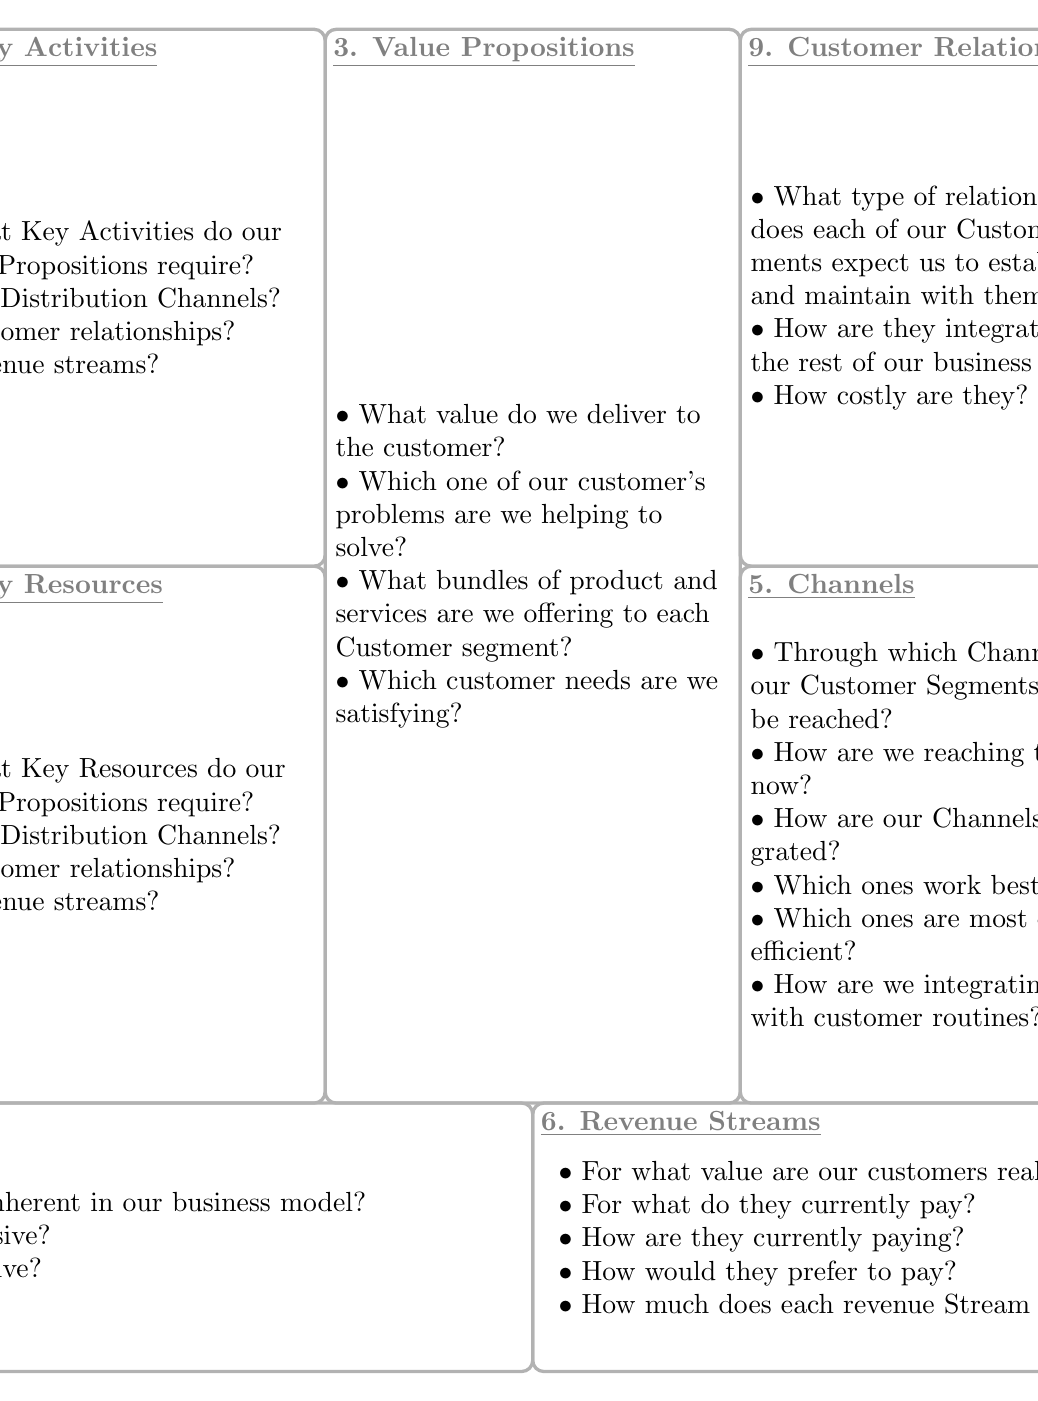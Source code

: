 \vspace{-1em}
\centering
\def\layersep{9.7em}
\def\layerwidth{75em}

\makebox[\textwidth][c]{
  \begin{tikzpicture}[
      % Define block parameters (mostly shape)
      bloc/.style={
        rectangle, rounded corners,
        draw=black!30, very thick, inner sep=0,
      },
      invisible/.style={
        rectangle, draw=none,
        inner sep=0,
      },
      bloc1/.style={
        bloc,
        text width = \layerwidth/5*0.95,
        minimum width = \layerwidth/5,
        minimum height= 4*\layersep
      },
      bloc2/.style={
        bloc,
        text width = \layerwidth/5*0.95,
        minimum width=\layerwidth/5,
        minimum height=2*\layersep
      },
      bloc3/.style={
        bloc,
        text width=\layerwidth/2*0.95,
        minimum width=\layerwidth/2,
        minimum height=\layersep
      },
      invisible_bloc1/.style={
        invisible,
        text width=\layerwidth/5*0.95,
        minimum width=\layerwidth/5,
        minimum height=\layersep
      },
      invisible_bloc2/.style={
        invisible,
        text width=\layerwidth/5*0.95,
        minimum width=\layerwidth/5,
        minimum height=3*\layersep
      },
      title/.style={
        anchor=north west,
        color=black!50,
        font=\bfseries
      },
      subtitle/.style={
        anchor=north west,
        color=black!50,
        font=\bfseries
      },
    ]
    
    %%%%%%%%%%%%%%%%%%%%%%%%%
    %%%% DRAW THE CANVAS %%%%
    %%%%%%%%%%%%%%%%%%%%%%%%%

    % first the block, then the title
    
    % 1. KEY PARTNERS
    \node[bloc1] (b1) at (0*\layerwidth/10,4*\layersep) {};
    \node[title] at (b1.north west) {\underline{1. Key Partners}};
    
    \node[invisible_bloc2] (b11) at (0*\layerwidth/10,4.0*\layersep) {
      $\bullet$ Who are our Key Partners?
      
      $\bullet$ Who are our key suppliers?
      
      $\bullet$ Which Key resources are we acquiring from partners?
      
      $\bullet$ Which Key Activities do partners perform?
    };
    
    \node[invisible_bloc1] (b12) at (0*\layerwidth/10,2.5*\layersep) {

    };

    % 4. KEY ACTIVITIES
    \node[bloc2] (b2) at (2*\layerwidth/10,5*\layersep) {
      $\bullet$ What Key Activities do our Value Propositions require?
      
      $\bullet$ Our Distribution Channels?
      
      $\bullet$ Customer relationships?
      
      $\bullet$ Revenue streams?
    };
    \node[title] at (b2.north west) {\underline{4. Key Activities}};

    % 8. KEY RESOURCES
    \node[bloc2] (b3) at (2*\layerwidth/10,3*\layersep) {
      $\bullet$ What Key Resources do our Value Propositions require?
      
      $\bullet$ Our Distribution Channels? 
      
      $\bullet$ Customer relationships? 
      
      $\bullet$ Revenue streams?
    };
    \node[title] at (b3.north west) {\underline{8. Key Resources}};

    % 7. COST STRUCTURE
    \node[bloc3] (b4) at (1.5*\layerwidth/10,1.5*\layersep) {
      $\bullet$ What are the most important costs inherent in our business model?
      
      $\bullet$ Which Key resources are most expensive?
      
      $\bullet$ Which Key activites are most expensive?
    };
    \node[title] at (b4.north west) {\underline{7. Cost Structure}};

    % 6. REVENUE STREAMS
    \node[bloc3] (b5) at (6.5*\layerwidth/10,1.5*\layersep) {
      $\bullet$ For what value are our customers really willing to pay?
      
      $\bullet$ For what do they currently pay?
      
      $\bullet$ How are they currently paying?
      
      $\bullet$ How would they prefer to pay?
      
      $\bullet$ How much does each revenue Stream contribute to overall revenues?
    };
    \node[title] at (b5.north west) {\underline{6. Revenue Streams}};

    % 3. VALUE PROPOSITIONS
    \node[bloc1] (b6) at (4*\layerwidth/10,4.0*\layersep) {};
    \node[title] at (b6.north west) {\underline{3. Value Propositions}};
    
    \node[invisible_bloc2] (b61) at (4*\layerwidth/10,4.0*\layersep) {
      $\bullet$ What value do we deliver to the customer?
      
      $\bullet$ Which one of our customer's problems are we helping to solve?
      
      $\bullet$ What bundles of product and services are we offering to each Customer segment?
      
      $\bullet$ Which customer needs are we satisfying?
    };
    


    % 9. CUSTOMER RELATIONSHIPS
    \node[bloc2] (b7) at (6*\layerwidth/10,5*\layersep) {
      $\bullet$ What type of relationship does each of our Customer Segments expect us to establish and maintain with them?
      
      $\bullet$ How are they integrated with the rest of our business model?
      
      $\bullet$ How costly are they?
    };
    \node[title] at (b7.north west) {\underline{9. Customer Relationships}};

    % 5. CHANNELS
    \node[bloc2] (b8) at (6*\layerwidth/10,3*\layersep) {
      $\bullet$ Through which Channels do our Customer Segments want to be reached?
      
      $\bullet$ How are we reaching them now?
      
      $\bullet$ How are our Channels integrated?
      
      $\bullet$ Which ones work best?
      
      $\bullet$ Which ones are most cost-efficient?
      
      $\bullet$ How are we integrating them with customer routines?
    };
    \node[title] at (b8.north west) {\underline{5. Channels}};


    % 2. CUSTOMER SEGMENTS
    \node[bloc1] (b9) at (8*\layerwidth/10,4*\layersep) { 	$\bullet$ For whom are we creating value?
    
    $\bullet$ Who are our most important customers?};
    \node[title] at (b9.north west) {\underline{2. Customer Segments}};
    
    


  \end{tikzpicture}
}